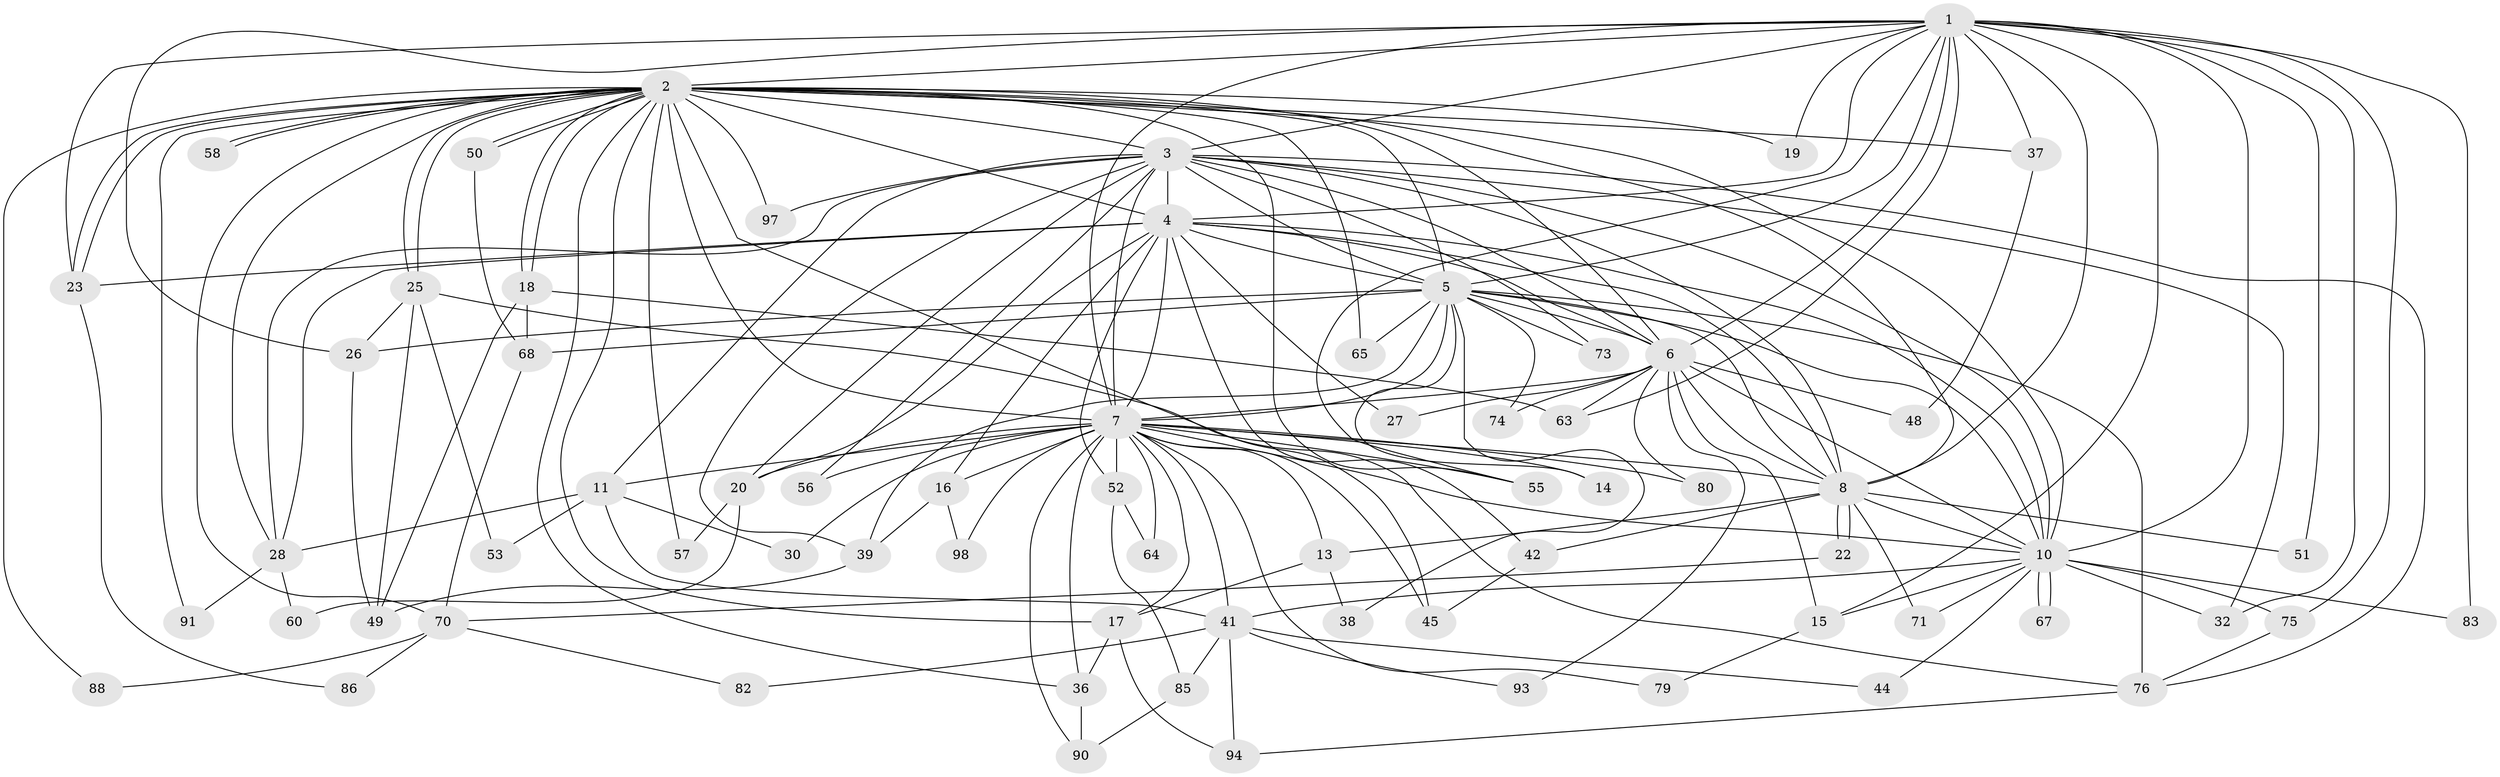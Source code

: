 // original degree distribution, {21: 0.01, 34: 0.01, 19: 0.01, 17: 0.03, 14: 0.01, 15: 0.01, 24: 0.01, 20: 0.01, 6: 0.03, 3: 0.18, 4: 0.11, 2: 0.52, 5: 0.05, 7: 0.01}
// Generated by graph-tools (version 1.1) at 2025/38/02/21/25 10:38:53]
// undirected, 69 vertices, 179 edges
graph export_dot {
graph [start="1"]
  node [color=gray90,style=filled];
  1 [super="+35"];
  2 [super="+21"];
  3 [super="+33"];
  4 [super="+31"];
  5 [super="+66"];
  6 [super="+95"];
  7 [super="+9"];
  8 [super="+12"];
  10 [super="+43"];
  11 [super="+92"];
  13;
  14;
  15;
  16;
  17 [super="+54"];
  18 [super="+72"];
  19;
  20 [super="+46"];
  22;
  23 [super="+24"];
  25 [super="+29"];
  26 [super="+61"];
  27;
  28 [super="+34"];
  30;
  32 [super="+40"];
  36 [super="+62"];
  37;
  38;
  39 [super="+69"];
  41 [super="+47"];
  42;
  44;
  45 [super="+100"];
  48;
  49;
  50;
  51;
  52 [super="+59"];
  53;
  55 [super="+77"];
  56;
  57;
  58;
  60;
  63;
  64;
  65;
  67;
  68 [super="+81"];
  70 [super="+87"];
  71;
  73;
  74;
  75 [super="+89"];
  76 [super="+78"];
  79;
  80;
  82;
  83 [super="+84"];
  85;
  86;
  88;
  90 [super="+96"];
  91;
  93;
  94 [super="+99"];
  97;
  98;
  1 -- 2;
  1 -- 3;
  1 -- 4;
  1 -- 5;
  1 -- 6;
  1 -- 7 [weight=2];
  1 -- 8 [weight=2];
  1 -- 10;
  1 -- 15;
  1 -- 19;
  1 -- 26;
  1 -- 32;
  1 -- 37;
  1 -- 51;
  1 -- 63;
  1 -- 75;
  1 -- 83;
  1 -- 23;
  1 -- 55;
  2 -- 3;
  2 -- 4 [weight=2];
  2 -- 5;
  2 -- 6 [weight=2];
  2 -- 7 [weight=2];
  2 -- 8;
  2 -- 10;
  2 -- 17;
  2 -- 18;
  2 -- 18;
  2 -- 19;
  2 -- 23;
  2 -- 23;
  2 -- 25;
  2 -- 25;
  2 -- 28;
  2 -- 36;
  2 -- 37;
  2 -- 45;
  2 -- 50;
  2 -- 50;
  2 -- 55;
  2 -- 57;
  2 -- 58;
  2 -- 58;
  2 -- 65;
  2 -- 70;
  2 -- 88;
  2 -- 91;
  2 -- 97;
  3 -- 4;
  3 -- 5;
  3 -- 6;
  3 -- 7 [weight=2];
  3 -- 8;
  3 -- 10 [weight=2];
  3 -- 11;
  3 -- 20;
  3 -- 39;
  3 -- 56;
  3 -- 73;
  3 -- 97;
  3 -- 28;
  3 -- 32;
  3 -- 76;
  4 -- 5;
  4 -- 6;
  4 -- 7 [weight=2];
  4 -- 8;
  4 -- 10;
  4 -- 16;
  4 -- 20;
  4 -- 27;
  4 -- 28;
  4 -- 42;
  4 -- 52;
  4 -- 23;
  5 -- 6;
  5 -- 7 [weight=2];
  5 -- 8;
  5 -- 10;
  5 -- 14;
  5 -- 26;
  5 -- 38;
  5 -- 65;
  5 -- 68;
  5 -- 74;
  5 -- 76;
  5 -- 73;
  5 -- 39;
  6 -- 7 [weight=2];
  6 -- 8;
  6 -- 10;
  6 -- 27;
  6 -- 48;
  6 -- 63;
  6 -- 74;
  6 -- 80;
  6 -- 93;
  6 -- 15;
  7 -- 8 [weight=2];
  7 -- 10 [weight=2];
  7 -- 14;
  7 -- 64;
  7 -- 11;
  7 -- 13;
  7 -- 79;
  7 -- 16;
  7 -- 80;
  7 -- 90;
  7 -- 30;
  7 -- 98;
  7 -- 36;
  7 -- 41 [weight=2];
  7 -- 45;
  7 -- 52 [weight=2];
  7 -- 55;
  7 -- 56;
  7 -- 20;
  7 -- 17;
  8 -- 10;
  8 -- 22;
  8 -- 22;
  8 -- 42;
  8 -- 51;
  8 -- 71;
  8 -- 13;
  10 -- 15;
  10 -- 32;
  10 -- 41;
  10 -- 44;
  10 -- 67;
  10 -- 67;
  10 -- 71;
  10 -- 75;
  10 -- 83 [weight=2];
  11 -- 30;
  11 -- 53;
  11 -- 28;
  11 -- 41;
  13 -- 17;
  13 -- 38;
  15 -- 79;
  16 -- 39;
  16 -- 98;
  17 -- 94;
  17 -- 36;
  18 -- 49;
  18 -- 68;
  18 -- 63;
  20 -- 57;
  20 -- 60;
  22 -- 70;
  23 -- 86;
  25 -- 53;
  25 -- 26;
  25 -- 76;
  25 -- 49;
  26 -- 49;
  28 -- 60;
  28 -- 91;
  36 -- 90;
  37 -- 48;
  39 -- 49;
  41 -- 44;
  41 -- 82;
  41 -- 85;
  41 -- 93;
  41 -- 94;
  42 -- 45;
  50 -- 68;
  52 -- 64;
  52 -- 85;
  68 -- 70;
  70 -- 82;
  70 -- 86;
  70 -- 88;
  75 -- 76;
  76 -- 94;
  85 -- 90;
}
